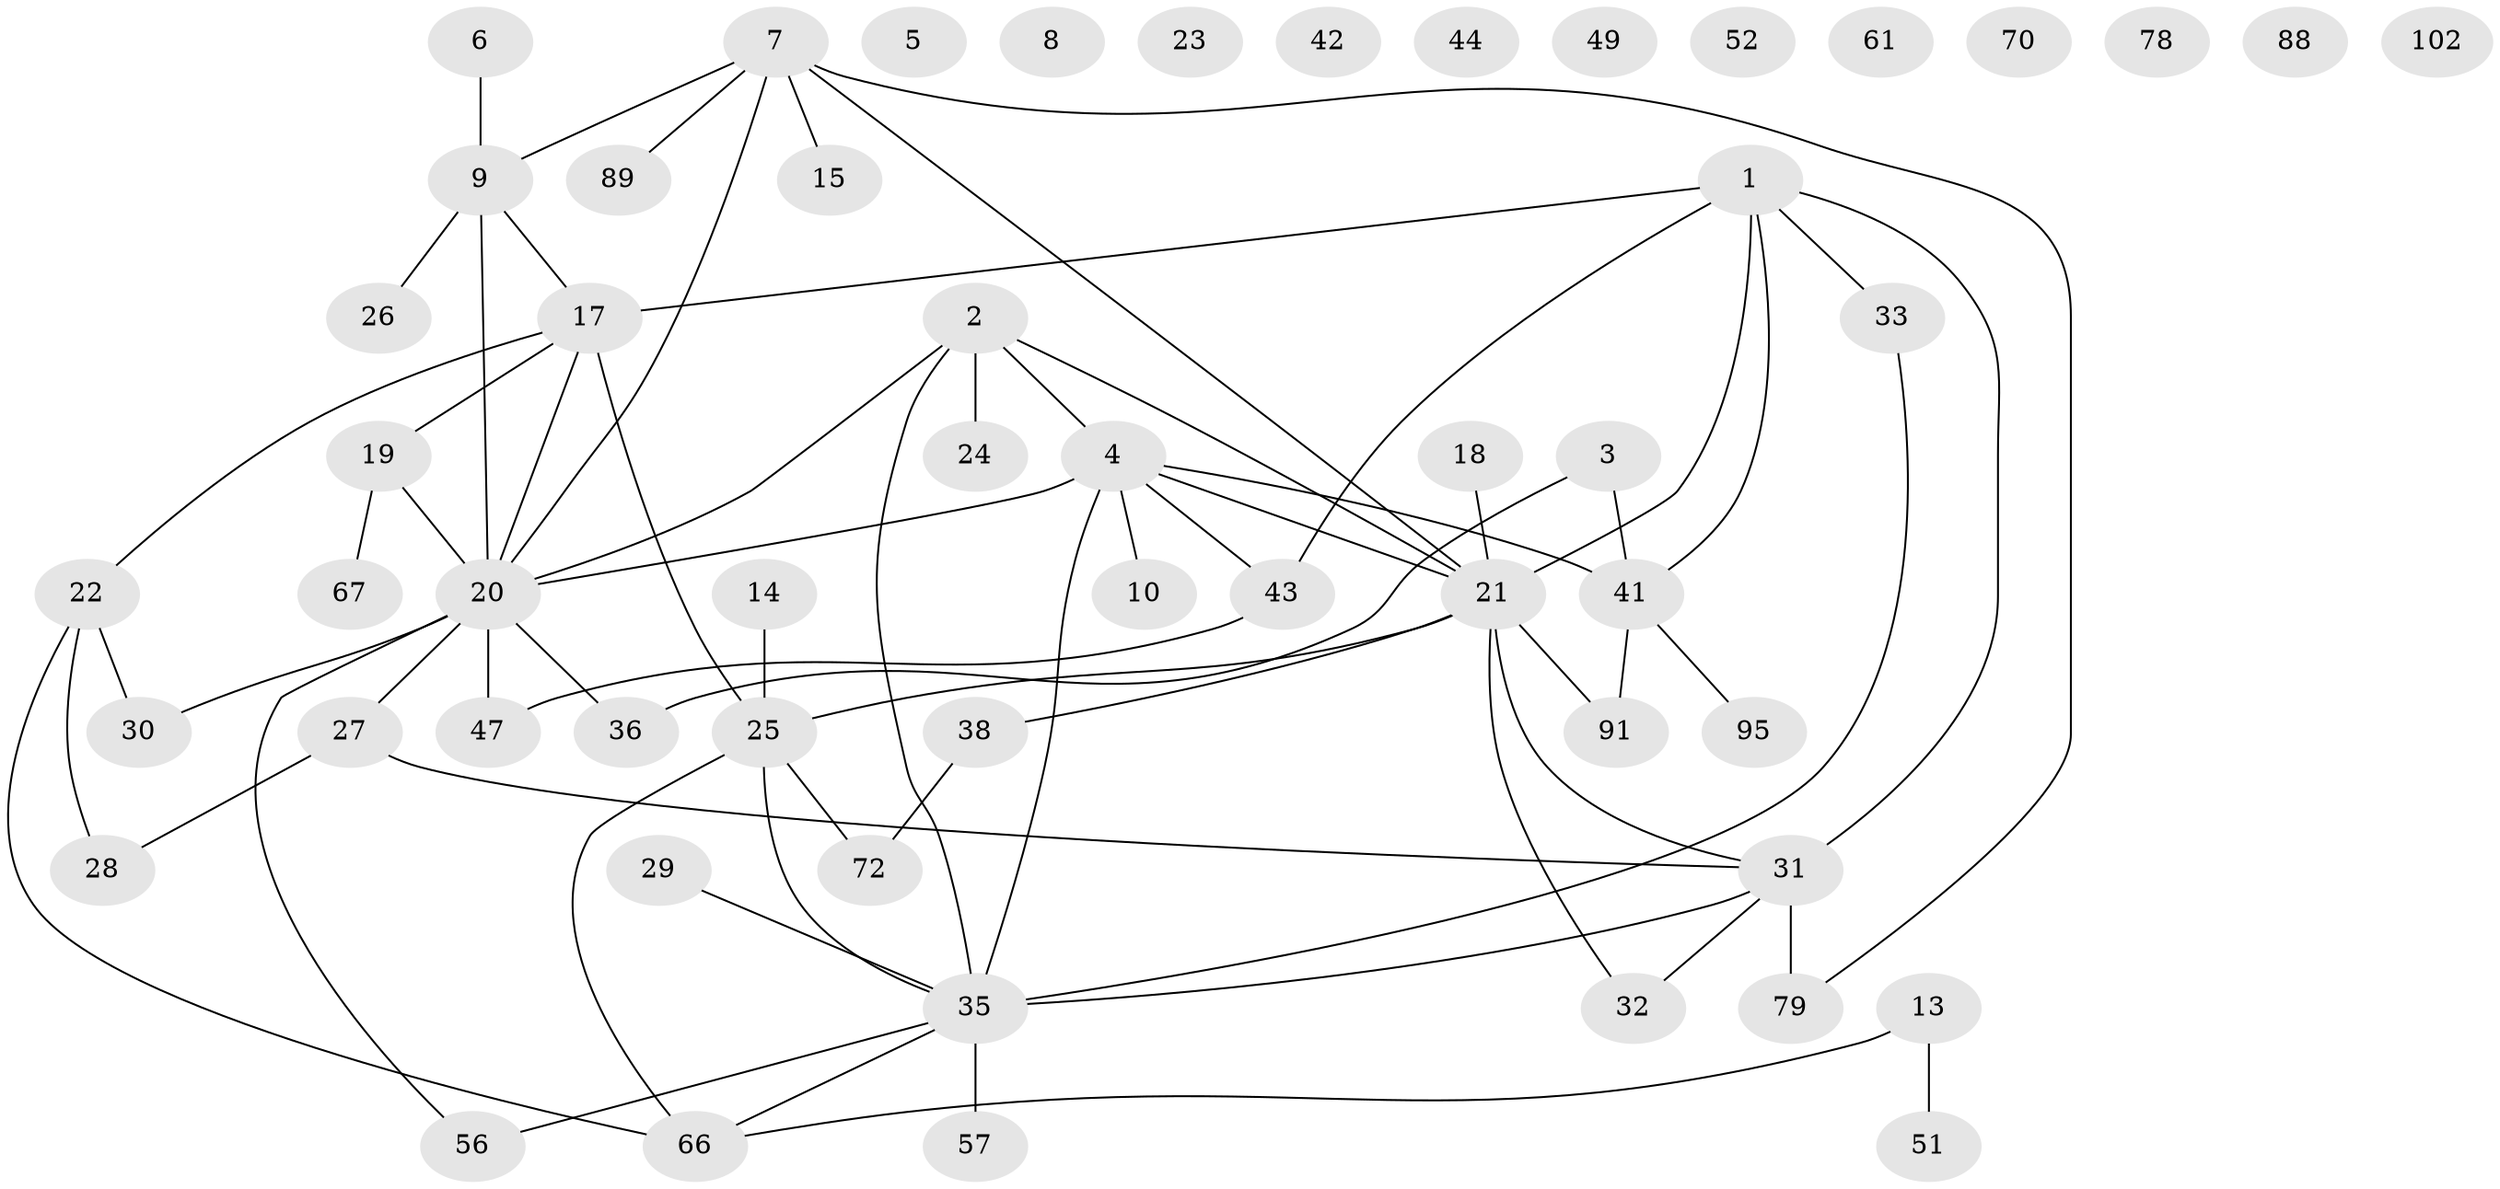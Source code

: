 // original degree distribution, {5: 0.07207207207207207, 3: 0.24324324324324326, 1: 0.22522522522522523, 6: 0.018018018018018018, 0: 0.09009009009009009, 2: 0.2702702702702703, 4: 0.07207207207207207, 8: 0.009009009009009009}
// Generated by graph-tools (version 1.1) at 2025/12/03/09/25 04:12:56]
// undirected, 55 vertices, 69 edges
graph export_dot {
graph [start="1"]
  node [color=gray90,style=filled];
  1 [super="+50"];
  2 [super="+81"];
  3 [super="+53"];
  4 [super="+11+77+104+12+46"];
  5;
  6;
  7 [super="+16"];
  8;
  9 [super="+39+34"];
  10;
  13;
  14;
  15;
  17 [super="+82"];
  18;
  19;
  20 [super="+60+45+58"];
  21 [super="+54+98"];
  22 [super="+59"];
  23;
  24;
  25 [super="+71+75"];
  26;
  27 [super="+37"];
  28;
  29;
  30;
  31 [super="+83"];
  32;
  33 [super="+63"];
  35 [super="+65+40+62+74+76"];
  36 [super="+48"];
  38;
  41 [super="+64"];
  42 [super="+106"];
  43 [super="+55+93"];
  44;
  47;
  49;
  51;
  52 [super="+109"];
  56;
  57;
  61;
  66 [super="+99"];
  67 [super="+69"];
  70;
  72 [super="+111"];
  78;
  79;
  88;
  89 [super="+108"];
  91;
  95;
  102;
  1 -- 21;
  1 -- 43;
  1 -- 41;
  1 -- 33;
  1 -- 17;
  1 -- 31;
  2 -- 24;
  2 -- 35;
  2 -- 21;
  2 -- 20;
  2 -- 4;
  3 -- 41;
  3 -- 36;
  4 -- 43;
  4 -- 35 [weight=2];
  4 -- 20;
  4 -- 21 [weight=2];
  4 -- 10;
  4 -- 41;
  6 -- 9;
  7 -- 89;
  7 -- 21;
  7 -- 9;
  7 -- 79;
  7 -- 15;
  7 -- 20;
  9 -- 26;
  9 -- 17;
  9 -- 20;
  13 -- 51;
  13 -- 66;
  14 -- 25 [weight=2];
  17 -- 25;
  17 -- 19;
  17 -- 22;
  17 -- 20;
  18 -- 21;
  19 -- 67;
  19 -- 20;
  20 -- 36;
  20 -- 47 [weight=2];
  20 -- 56;
  20 -- 27;
  20 -- 30;
  21 -- 91;
  21 -- 38;
  21 -- 31;
  21 -- 32;
  21 -- 25;
  22 -- 28;
  22 -- 30;
  22 -- 66;
  25 -- 72;
  25 -- 66;
  25 -- 35;
  27 -- 28;
  27 -- 31;
  29 -- 35;
  31 -- 32;
  31 -- 79;
  31 -- 35;
  33 -- 35;
  35 -- 66;
  35 -- 57;
  35 -- 56;
  38 -- 72;
  41 -- 91;
  41 -- 95;
  43 -- 47;
}
